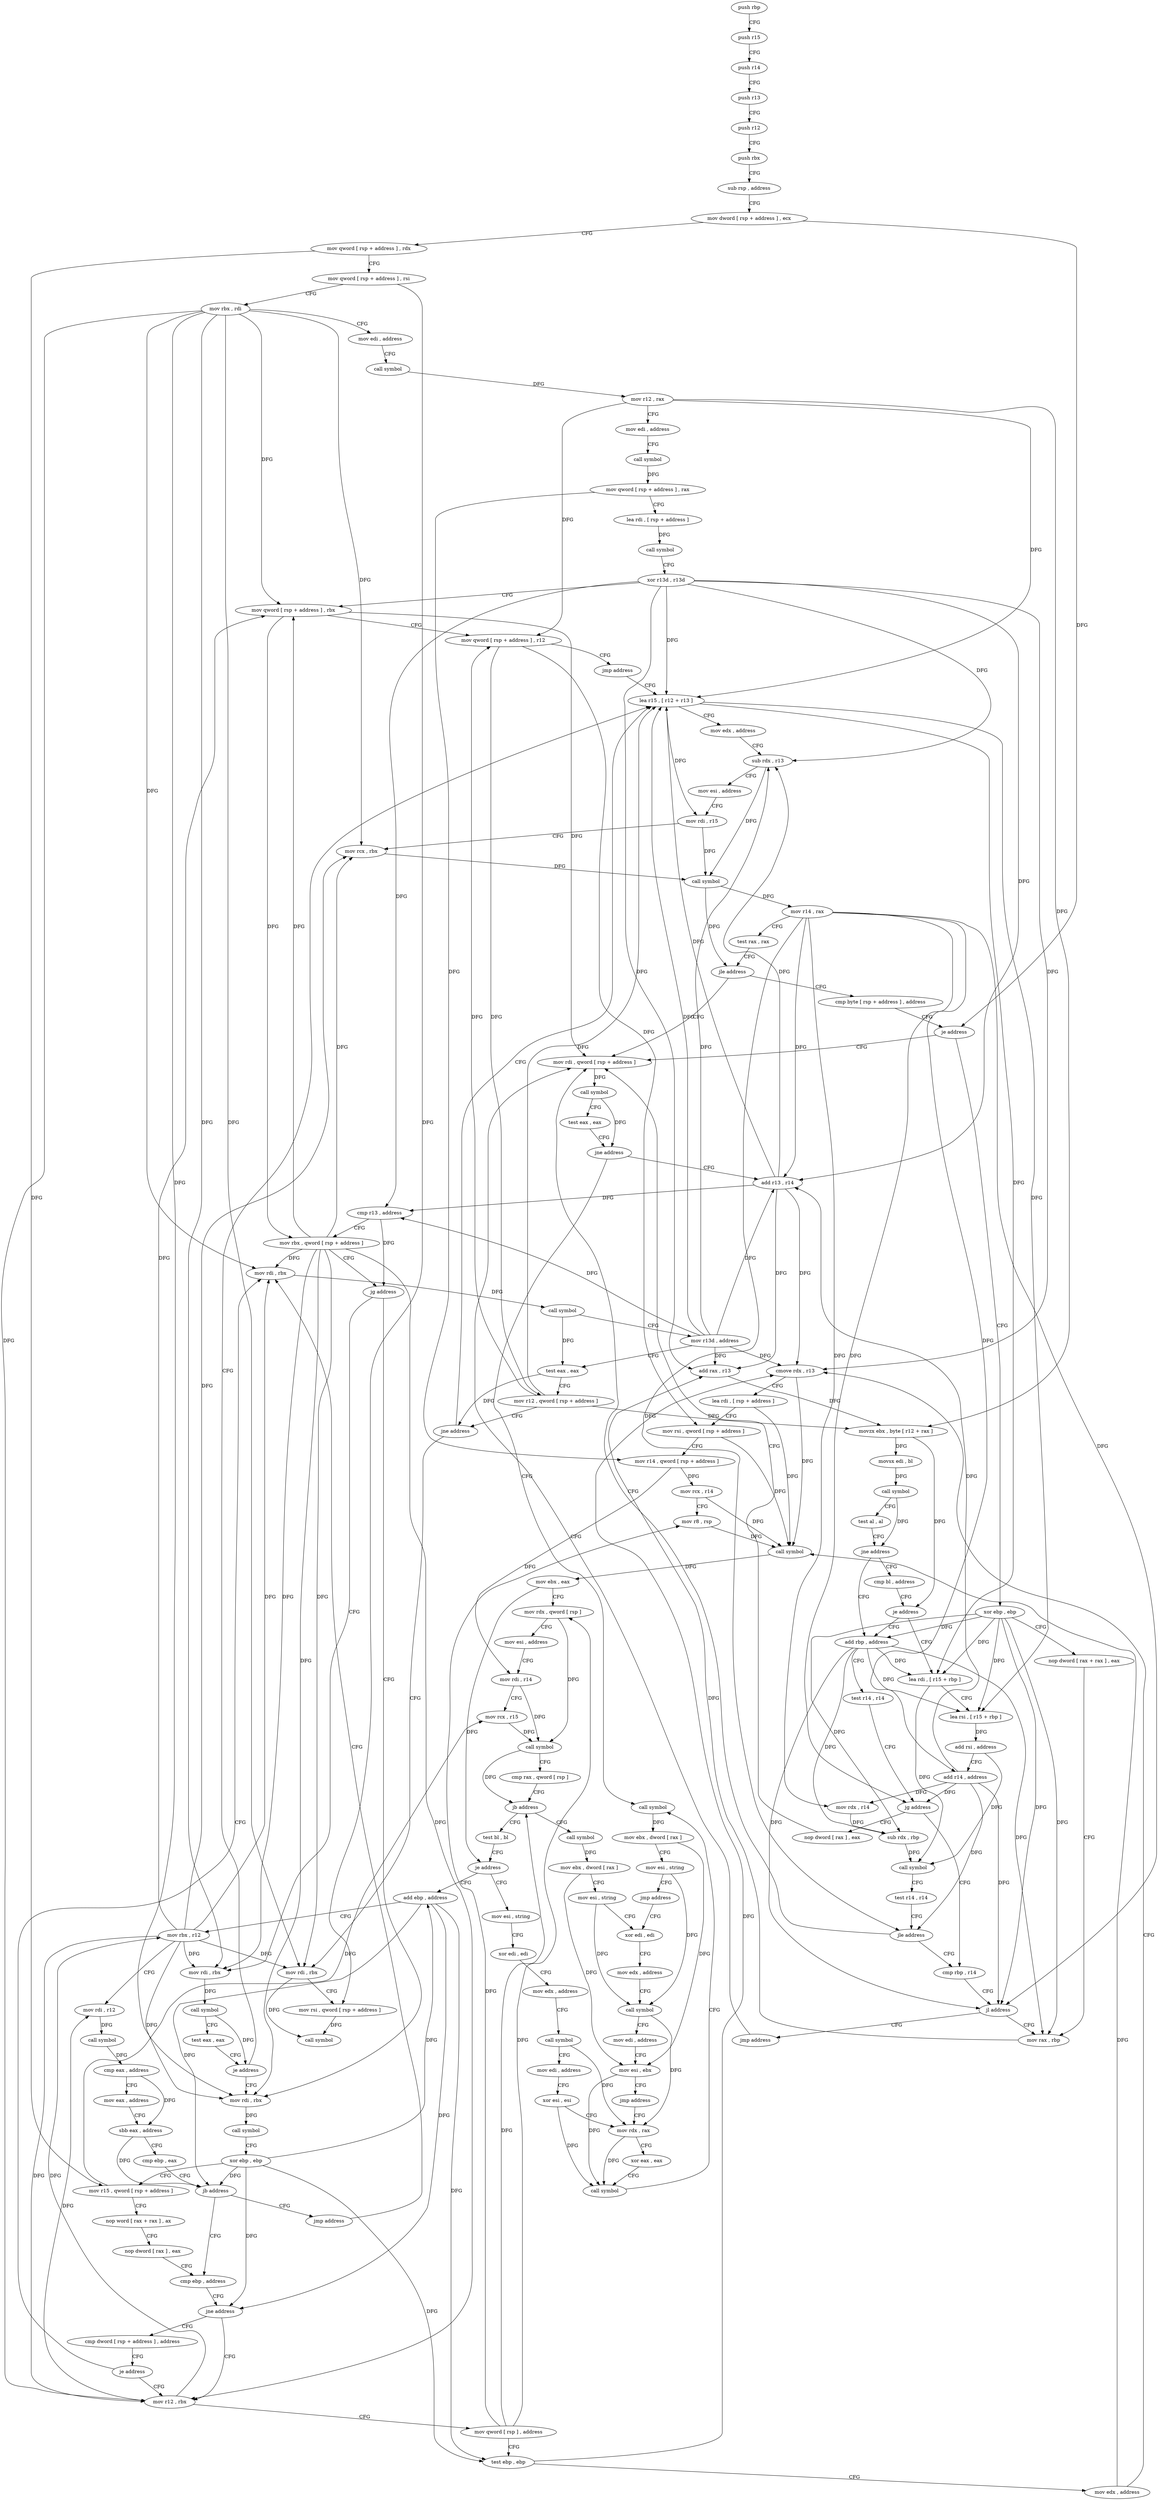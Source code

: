 digraph "func" {
"4201504" [label = "push rbp" ]
"4201505" [label = "push r15" ]
"4201507" [label = "push r14" ]
"4201509" [label = "push r13" ]
"4201511" [label = "push r12" ]
"4201513" [label = "push rbx" ]
"4201514" [label = "sub rsp , address" ]
"4201518" [label = "mov dword [ rsp + address ] , ecx" ]
"4201522" [label = "mov qword [ rsp + address ] , rdx" ]
"4201527" [label = "mov qword [ rsp + address ] , rsi" ]
"4201532" [label = "mov rbx , rdi" ]
"4201535" [label = "mov edi , address" ]
"4201540" [label = "call symbol" ]
"4201545" [label = "mov r12 , rax" ]
"4201548" [label = "mov edi , address" ]
"4201553" [label = "call symbol" ]
"4201558" [label = "mov qword [ rsp + address ] , rax" ]
"4201563" [label = "lea rdi , [ rsp + address ]" ]
"4201568" [label = "call symbol" ]
"4201573" [label = "xor r13d , r13d" ]
"4201576" [label = "mov qword [ rsp + address ] , rbx" ]
"4201581" [label = "mov qword [ rsp + address ] , r12" ]
"4201586" [label = "jmp address" ]
"4201627" [label = "lea r15 , [ r12 + r13 ]" ]
"4201631" [label = "mov edx , address" ]
"4201636" [label = "sub rdx , r13" ]
"4201639" [label = "mov esi , address" ]
"4201644" [label = "mov rdi , r15" ]
"4201647" [label = "mov rcx , rbx" ]
"4201650" [label = "call symbol" ]
"4201655" [label = "mov r14 , rax" ]
"4201658" [label = "test rax , rax" ]
"4201661" [label = "jle address" ]
"4201776" [label = "mov rdi , qword [ rsp + address ]" ]
"4201663" [label = "cmp byte [ rsp + address ] , address" ]
"4201781" [label = "call symbol" ]
"4201786" [label = "test eax , eax" ]
"4201788" [label = "jne address" ]
"4202053" [label = "call symbol" ]
"4201794" [label = "add r13 , r14" ]
"4201668" [label = "je address" ]
"4201670" [label = "xor ebp , ebp" ]
"4202058" [label = "mov ebx , dword [ rax ]" ]
"4202060" [label = "mov esi , string" ]
"4202065" [label = "jmp address" ]
"4201998" [label = "xor edi , edi" ]
"4201797" [label = "cmp r13 , address" ]
"4201804" [label = "mov rbx , qword [ rsp + address ]" ]
"4201809" [label = "jg address" ]
"4201827" [label = "mov rdi , rbx" ]
"4201811" [label = "mov rdi , rbx" ]
"4201672" [label = "nop dword [ rax + rax ] , eax" ]
"4201680" [label = "mov rax , rbp" ]
"4202000" [label = "mov edx , address" ]
"4202005" [label = "call symbol" ]
"4202010" [label = "mov edi , address" ]
"4202015" [label = "mov esi , ebx" ]
"4202017" [label = "jmp address" ]
"4202043" [label = "mov rdx , rax" ]
"4201830" [label = "call symbol" ]
"4201835" [label = "xor ebp , ebp" ]
"4201837" [label = "mov r15 , qword [ rsp + address ]" ]
"4201842" [label = "nop word [ rax + rax ] , ax" ]
"4201852" [label = "nop dword [ rax ] , eax" ]
"4201856" [label = "cmp ebp , address" ]
"4201814" [label = "call symbol" ]
"4201819" [label = "test eax , eax" ]
"4201821" [label = "je address" ]
"4201760" [label = "add rbp , address" ]
"4201764" [label = "test r14 , r14" ]
"4201767" [label = "jg address" ]
"4201740" [label = "cmp rbp , r14" ]
"4201769" [label = "nop dword [ rax ] , eax" ]
"4201703" [label = "cmp bl , address" ]
"4201706" [label = "je address" ]
"4201708" [label = "lea rdi , [ r15 + rbp ]" ]
"4202046" [label = "xor eax , eax" ]
"4202048" [label = "call symbol" ]
"4201872" [label = "mov r12 , rbx" ]
"4201875" [label = "mov qword [ rsp ] , address" ]
"4201883" [label = "test ebp , ebp" ]
"4201885" [label = "mov edx , address" ]
"4201890" [label = "cmove rdx , r13" ]
"4201894" [label = "lea rdi , [ rsp + address ]" ]
"4201899" [label = "mov rsi , qword [ rsp + address ]" ]
"4201904" [label = "mov r14 , qword [ rsp + address ]" ]
"4201909" [label = "mov rcx , r14" ]
"4201912" [label = "mov r8 , rsp" ]
"4201915" [label = "call symbol" ]
"4201920" [label = "mov ebx , eax" ]
"4201922" [label = "mov rdx , qword [ rsp ]" ]
"4201926" [label = "mov esi , address" ]
"4201931" [label = "mov rdi , r14" ]
"4201934" [label = "mov rcx , r15" ]
"4201937" [label = "call symbol" ]
"4201942" [label = "cmp rax , qword [ rsp ]" ]
"4201946" [label = "jb address" ]
"4201986" [label = "call symbol" ]
"4201948" [label = "test bl , bl" ]
"4201861" [label = "cmp dword [ rsp + address ] , address" ]
"4201866" [label = "je address" ]
"4201600" [label = "mov rdi , rbx" ]
"4201743" [label = "jl address" ]
"4201745" [label = "jmp address" ]
"4201712" [label = "lea rsi , [ r15 + rbp ]" ]
"4201716" [label = "add rsi , address" ]
"4201720" [label = "add r14 , address" ]
"4201724" [label = "mov rdx , r14" ]
"4201727" [label = "sub rdx , rbp" ]
"4201730" [label = "call symbol" ]
"4201735" [label = "test r14 , r14" ]
"4201738" [label = "jle address" ]
"4201991" [label = "mov ebx , dword [ rax ]" ]
"4201993" [label = "mov esi , string" ]
"4201950" [label = "je address" ]
"4202019" [label = "mov esi , string" ]
"4201952" [label = "add ebp , address" ]
"4201603" [label = "call symbol" ]
"4201608" [label = "mov r13d , address" ]
"4201614" [label = "test eax , eax" ]
"4201616" [label = "mov r12 , qword [ rsp + address ]" ]
"4201621" [label = "jne address" ]
"4202067" [label = "mov rdi , rbx" ]
"4201683" [label = "add rax , r13" ]
"4201686" [label = "movzx ebx , byte [ r12 + rax ]" ]
"4201691" [label = "movsx edi , bl" ]
"4201694" [label = "call symbol" ]
"4201699" [label = "test al , al" ]
"4201701" [label = "jne address" ]
"4202024" [label = "xor edi , edi" ]
"4202026" [label = "mov edx , address" ]
"4202031" [label = "call symbol" ]
"4202036" [label = "mov edi , address" ]
"4202041" [label = "xor esi , esi" ]
"4201955" [label = "mov rbx , r12" ]
"4201958" [label = "mov rdi , r12" ]
"4201961" [label = "call symbol" ]
"4201966" [label = "cmp eax , address" ]
"4201969" [label = "mov eax , address" ]
"4201974" [label = "sbb eax , address" ]
"4201977" [label = "cmp ebp , eax" ]
"4201979" [label = "jb address" ]
"4201981" [label = "jmp address" ]
"4202070" [label = "mov rsi , qword [ rsp + address ]" ]
"4202075" [label = "call symbol" ]
"4201859" [label = "jne address" ]
"4201504" -> "4201505" [ label = "CFG" ]
"4201505" -> "4201507" [ label = "CFG" ]
"4201507" -> "4201509" [ label = "CFG" ]
"4201509" -> "4201511" [ label = "CFG" ]
"4201511" -> "4201513" [ label = "CFG" ]
"4201513" -> "4201514" [ label = "CFG" ]
"4201514" -> "4201518" [ label = "CFG" ]
"4201518" -> "4201522" [ label = "CFG" ]
"4201518" -> "4201668" [ label = "DFG" ]
"4201522" -> "4201527" [ label = "CFG" ]
"4201522" -> "4201837" [ label = "DFG" ]
"4201527" -> "4201532" [ label = "CFG" ]
"4201527" -> "4202070" [ label = "DFG" ]
"4201532" -> "4201535" [ label = "CFG" ]
"4201532" -> "4201576" [ label = "DFG" ]
"4201532" -> "4201647" [ label = "DFG" ]
"4201532" -> "4201827" [ label = "DFG" ]
"4201532" -> "4201811" [ label = "DFG" ]
"4201532" -> "4201872" [ label = "DFG" ]
"4201532" -> "4201600" [ label = "DFG" ]
"4201532" -> "4202067" [ label = "DFG" ]
"4201535" -> "4201540" [ label = "CFG" ]
"4201540" -> "4201545" [ label = "DFG" ]
"4201545" -> "4201548" [ label = "CFG" ]
"4201545" -> "4201581" [ label = "DFG" ]
"4201545" -> "4201627" [ label = "DFG" ]
"4201545" -> "4201686" [ label = "DFG" ]
"4201548" -> "4201553" [ label = "CFG" ]
"4201553" -> "4201558" [ label = "DFG" ]
"4201558" -> "4201563" [ label = "CFG" ]
"4201558" -> "4201904" [ label = "DFG" ]
"4201563" -> "4201568" [ label = "DFG" ]
"4201568" -> "4201573" [ label = "CFG" ]
"4201573" -> "4201576" [ label = "CFG" ]
"4201573" -> "4201627" [ label = "DFG" ]
"4201573" -> "4201636" [ label = "DFG" ]
"4201573" -> "4201794" [ label = "DFG" ]
"4201573" -> "4201797" [ label = "DFG" ]
"4201573" -> "4201683" [ label = "DFG" ]
"4201573" -> "4201890" [ label = "DFG" ]
"4201576" -> "4201581" [ label = "CFG" ]
"4201576" -> "4201776" [ label = "DFG" ]
"4201576" -> "4201804" [ label = "DFG" ]
"4201581" -> "4201586" [ label = "CFG" ]
"4201581" -> "4201899" [ label = "DFG" ]
"4201581" -> "4201616" [ label = "DFG" ]
"4201586" -> "4201627" [ label = "CFG" ]
"4201627" -> "4201631" [ label = "CFG" ]
"4201627" -> "4201644" [ label = "DFG" ]
"4201627" -> "4201708" [ label = "DFG" ]
"4201627" -> "4201712" [ label = "DFG" ]
"4201631" -> "4201636" [ label = "CFG" ]
"4201636" -> "4201639" [ label = "CFG" ]
"4201636" -> "4201650" [ label = "DFG" ]
"4201639" -> "4201644" [ label = "CFG" ]
"4201644" -> "4201647" [ label = "CFG" ]
"4201644" -> "4201650" [ label = "DFG" ]
"4201647" -> "4201650" [ label = "DFG" ]
"4201650" -> "4201655" [ label = "DFG" ]
"4201650" -> "4201661" [ label = "DFG" ]
"4201655" -> "4201658" [ label = "CFG" ]
"4201655" -> "4201794" [ label = "DFG" ]
"4201655" -> "4201767" [ label = "DFG" ]
"4201655" -> "4201743" [ label = "DFG" ]
"4201655" -> "4201720" [ label = "DFG" ]
"4201655" -> "4201724" [ label = "DFG" ]
"4201655" -> "4201738" [ label = "DFG" ]
"4201658" -> "4201661" [ label = "CFG" ]
"4201661" -> "4201776" [ label = "CFG" ]
"4201661" -> "4201663" [ label = "CFG" ]
"4201776" -> "4201781" [ label = "DFG" ]
"4201663" -> "4201668" [ label = "CFG" ]
"4201781" -> "4201786" [ label = "CFG" ]
"4201781" -> "4201788" [ label = "DFG" ]
"4201786" -> "4201788" [ label = "CFG" ]
"4201788" -> "4202053" [ label = "CFG" ]
"4201788" -> "4201794" [ label = "CFG" ]
"4202053" -> "4202058" [ label = "DFG" ]
"4201794" -> "4201797" [ label = "DFG" ]
"4201794" -> "4201627" [ label = "DFG" ]
"4201794" -> "4201636" [ label = "DFG" ]
"4201794" -> "4201683" [ label = "DFG" ]
"4201794" -> "4201890" [ label = "DFG" ]
"4201668" -> "4201776" [ label = "CFG" ]
"4201668" -> "4201670" [ label = "CFG" ]
"4201670" -> "4201672" [ label = "CFG" ]
"4201670" -> "4201680" [ label = "DFG" ]
"4201670" -> "4201760" [ label = "DFG" ]
"4201670" -> "4201743" [ label = "DFG" ]
"4201670" -> "4201708" [ label = "DFG" ]
"4201670" -> "4201712" [ label = "DFG" ]
"4201670" -> "4201727" [ label = "DFG" ]
"4202058" -> "4202060" [ label = "CFG" ]
"4202058" -> "4202015" [ label = "DFG" ]
"4202060" -> "4202065" [ label = "CFG" ]
"4202060" -> "4202005" [ label = "DFG" ]
"4202065" -> "4201998" [ label = "CFG" ]
"4201998" -> "4202000" [ label = "CFG" ]
"4201797" -> "4201804" [ label = "CFG" ]
"4201797" -> "4201809" [ label = "DFG" ]
"4201804" -> "4201809" [ label = "CFG" ]
"4201804" -> "4201576" [ label = "DFG" ]
"4201804" -> "4201647" [ label = "DFG" ]
"4201804" -> "4201827" [ label = "DFG" ]
"4201804" -> "4201811" [ label = "DFG" ]
"4201804" -> "4201872" [ label = "DFG" ]
"4201804" -> "4201600" [ label = "DFG" ]
"4201804" -> "4202067" [ label = "DFG" ]
"4201809" -> "4201827" [ label = "CFG" ]
"4201809" -> "4201811" [ label = "CFG" ]
"4201827" -> "4201830" [ label = "DFG" ]
"4201811" -> "4201814" [ label = "DFG" ]
"4201672" -> "4201680" [ label = "CFG" ]
"4201680" -> "4201683" [ label = "DFG" ]
"4202000" -> "4202005" [ label = "CFG" ]
"4202005" -> "4202010" [ label = "CFG" ]
"4202005" -> "4202043" [ label = "DFG" ]
"4202010" -> "4202015" [ label = "CFG" ]
"4202015" -> "4202017" [ label = "CFG" ]
"4202015" -> "4202048" [ label = "DFG" ]
"4202017" -> "4202043" [ label = "CFG" ]
"4202043" -> "4202046" [ label = "CFG" ]
"4202043" -> "4202048" [ label = "DFG" ]
"4201830" -> "4201835" [ label = "CFG" ]
"4201835" -> "4201837" [ label = "CFG" ]
"4201835" -> "4201859" [ label = "DFG" ]
"4201835" -> "4201883" [ label = "DFG" ]
"4201835" -> "4201952" [ label = "DFG" ]
"4201835" -> "4201979" [ label = "DFG" ]
"4201837" -> "4201842" [ label = "CFG" ]
"4201837" -> "4201934" [ label = "DFG" ]
"4201842" -> "4201852" [ label = "CFG" ]
"4201852" -> "4201856" [ label = "CFG" ]
"4201856" -> "4201859" [ label = "CFG" ]
"4201814" -> "4201819" [ label = "CFG" ]
"4201814" -> "4201821" [ label = "DFG" ]
"4201819" -> "4201821" [ label = "CFG" ]
"4201821" -> "4201627" [ label = "CFG" ]
"4201821" -> "4201827" [ label = "CFG" ]
"4201760" -> "4201764" [ label = "CFG" ]
"4201760" -> "4201680" [ label = "DFG" ]
"4201760" -> "4201743" [ label = "DFG" ]
"4201760" -> "4201708" [ label = "DFG" ]
"4201760" -> "4201712" [ label = "DFG" ]
"4201760" -> "4201727" [ label = "DFG" ]
"4201764" -> "4201767" [ label = "CFG" ]
"4201767" -> "4201740" [ label = "CFG" ]
"4201767" -> "4201769" [ label = "CFG" ]
"4201740" -> "4201743" [ label = "CFG" ]
"4201769" -> "4201776" [ label = "CFG" ]
"4201703" -> "4201706" [ label = "CFG" ]
"4201706" -> "4201760" [ label = "CFG" ]
"4201706" -> "4201708" [ label = "CFG" ]
"4201708" -> "4201712" [ label = "CFG" ]
"4201708" -> "4201730" [ label = "DFG" ]
"4202046" -> "4202048" [ label = "CFG" ]
"4202048" -> "4202053" [ label = "CFG" ]
"4201872" -> "4201875" [ label = "CFG" ]
"4201872" -> "4201955" [ label = "DFG" ]
"4201872" -> "4201958" [ label = "DFG" ]
"4201875" -> "4201883" [ label = "CFG" ]
"4201875" -> "4201922" [ label = "DFG" ]
"4201875" -> "4201946" [ label = "DFG" ]
"4201875" -> "4201912" [ label = "DFG" ]
"4201883" -> "4201885" [ label = "CFG" ]
"4201883" -> "4201890" [ label = "DFG" ]
"4201885" -> "4201890" [ label = "CFG" ]
"4201885" -> "4201915" [ label = "DFG" ]
"4201890" -> "4201894" [ label = "CFG" ]
"4201890" -> "4201915" [ label = "DFG" ]
"4201894" -> "4201899" [ label = "CFG" ]
"4201894" -> "4201915" [ label = "DFG" ]
"4201899" -> "4201904" [ label = "CFG" ]
"4201899" -> "4201915" [ label = "DFG" ]
"4201904" -> "4201909" [ label = "DFG" ]
"4201904" -> "4201931" [ label = "DFG" ]
"4201909" -> "4201912" [ label = "CFG" ]
"4201909" -> "4201915" [ label = "DFG" ]
"4201912" -> "4201915" [ label = "DFG" ]
"4201915" -> "4201920" [ label = "DFG" ]
"4201920" -> "4201922" [ label = "CFG" ]
"4201920" -> "4201950" [ label = "DFG" ]
"4201922" -> "4201926" [ label = "CFG" ]
"4201922" -> "4201937" [ label = "DFG" ]
"4201926" -> "4201931" [ label = "CFG" ]
"4201931" -> "4201934" [ label = "CFG" ]
"4201931" -> "4201937" [ label = "DFG" ]
"4201934" -> "4201937" [ label = "DFG" ]
"4201937" -> "4201942" [ label = "CFG" ]
"4201937" -> "4201946" [ label = "DFG" ]
"4201942" -> "4201946" [ label = "CFG" ]
"4201946" -> "4201986" [ label = "CFG" ]
"4201946" -> "4201948" [ label = "CFG" ]
"4201986" -> "4201991" [ label = "DFG" ]
"4201948" -> "4201950" [ label = "CFG" ]
"4201861" -> "4201866" [ label = "CFG" ]
"4201866" -> "4201600" [ label = "CFG" ]
"4201866" -> "4201872" [ label = "CFG" ]
"4201600" -> "4201603" [ label = "DFG" ]
"4201743" -> "4201680" [ label = "CFG" ]
"4201743" -> "4201745" [ label = "CFG" ]
"4201745" -> "4201776" [ label = "CFG" ]
"4201712" -> "4201716" [ label = "DFG" ]
"4201716" -> "4201720" [ label = "CFG" ]
"4201716" -> "4201730" [ label = "DFG" ]
"4201720" -> "4201724" [ label = "DFG" ]
"4201720" -> "4201794" [ label = "DFG" ]
"4201720" -> "4201767" [ label = "DFG" ]
"4201720" -> "4201743" [ label = "DFG" ]
"4201720" -> "4201738" [ label = "DFG" ]
"4201724" -> "4201727" [ label = "DFG" ]
"4201727" -> "4201730" [ label = "DFG" ]
"4201730" -> "4201735" [ label = "CFG" ]
"4201735" -> "4201738" [ label = "CFG" ]
"4201738" -> "4201776" [ label = "CFG" ]
"4201738" -> "4201740" [ label = "CFG" ]
"4201991" -> "4201993" [ label = "CFG" ]
"4201991" -> "4202015" [ label = "DFG" ]
"4201993" -> "4201998" [ label = "CFG" ]
"4201993" -> "4202005" [ label = "DFG" ]
"4201950" -> "4202019" [ label = "CFG" ]
"4201950" -> "4201952" [ label = "CFG" ]
"4202019" -> "4202024" [ label = "CFG" ]
"4201952" -> "4201955" [ label = "CFG" ]
"4201952" -> "4201859" [ label = "DFG" ]
"4201952" -> "4201883" [ label = "DFG" ]
"4201952" -> "4201979" [ label = "DFG" ]
"4201603" -> "4201608" [ label = "CFG" ]
"4201603" -> "4201614" [ label = "DFG" ]
"4201608" -> "4201614" [ label = "CFG" ]
"4201608" -> "4201627" [ label = "DFG" ]
"4201608" -> "4201636" [ label = "DFG" ]
"4201608" -> "4201797" [ label = "DFG" ]
"4201608" -> "4201683" [ label = "DFG" ]
"4201608" -> "4201890" [ label = "DFG" ]
"4201608" -> "4201794" [ label = "DFG" ]
"4201614" -> "4201616" [ label = "CFG" ]
"4201614" -> "4201621" [ label = "DFG" ]
"4201616" -> "4201621" [ label = "CFG" ]
"4201616" -> "4201581" [ label = "DFG" ]
"4201616" -> "4201627" [ label = "DFG" ]
"4201616" -> "4201686" [ label = "DFG" ]
"4201621" -> "4202067" [ label = "CFG" ]
"4201621" -> "4201627" [ label = "CFG" ]
"4202067" -> "4202070" [ label = "CFG" ]
"4202067" -> "4202075" [ label = "DFG" ]
"4201683" -> "4201686" [ label = "DFG" ]
"4201686" -> "4201691" [ label = "DFG" ]
"4201686" -> "4201706" [ label = "DFG" ]
"4201691" -> "4201694" [ label = "DFG" ]
"4201694" -> "4201699" [ label = "CFG" ]
"4201694" -> "4201701" [ label = "DFG" ]
"4201699" -> "4201701" [ label = "CFG" ]
"4201701" -> "4201760" [ label = "CFG" ]
"4201701" -> "4201703" [ label = "CFG" ]
"4202024" -> "4202026" [ label = "CFG" ]
"4202026" -> "4202031" [ label = "CFG" ]
"4202031" -> "4202036" [ label = "CFG" ]
"4202031" -> "4202043" [ label = "DFG" ]
"4202036" -> "4202041" [ label = "CFG" ]
"4202041" -> "4202043" [ label = "CFG" ]
"4202041" -> "4202048" [ label = "DFG" ]
"4201955" -> "4201958" [ label = "CFG" ]
"4201955" -> "4201576" [ label = "DFG" ]
"4201955" -> "4201647" [ label = "DFG" ]
"4201955" -> "4201827" [ label = "DFG" ]
"4201955" -> "4201811" [ label = "DFG" ]
"4201955" -> "4201872" [ label = "DFG" ]
"4201955" -> "4201600" [ label = "DFG" ]
"4201955" -> "4202067" [ label = "DFG" ]
"4201958" -> "4201961" [ label = "DFG" ]
"4201961" -> "4201966" [ label = "DFG" ]
"4201966" -> "4201969" [ label = "CFG" ]
"4201966" -> "4201974" [ label = "DFG" ]
"4201969" -> "4201974" [ label = "CFG" ]
"4201974" -> "4201977" [ label = "CFG" ]
"4201974" -> "4201979" [ label = "DFG" ]
"4201977" -> "4201979" [ label = "CFG" ]
"4201979" -> "4201856" [ label = "CFG" ]
"4201979" -> "4201981" [ label = "CFG" ]
"4201981" -> "4201600" [ label = "CFG" ]
"4202070" -> "4202075" [ label = "DFG" ]
"4201859" -> "4201872" [ label = "CFG" ]
"4201859" -> "4201861" [ label = "CFG" ]
}

